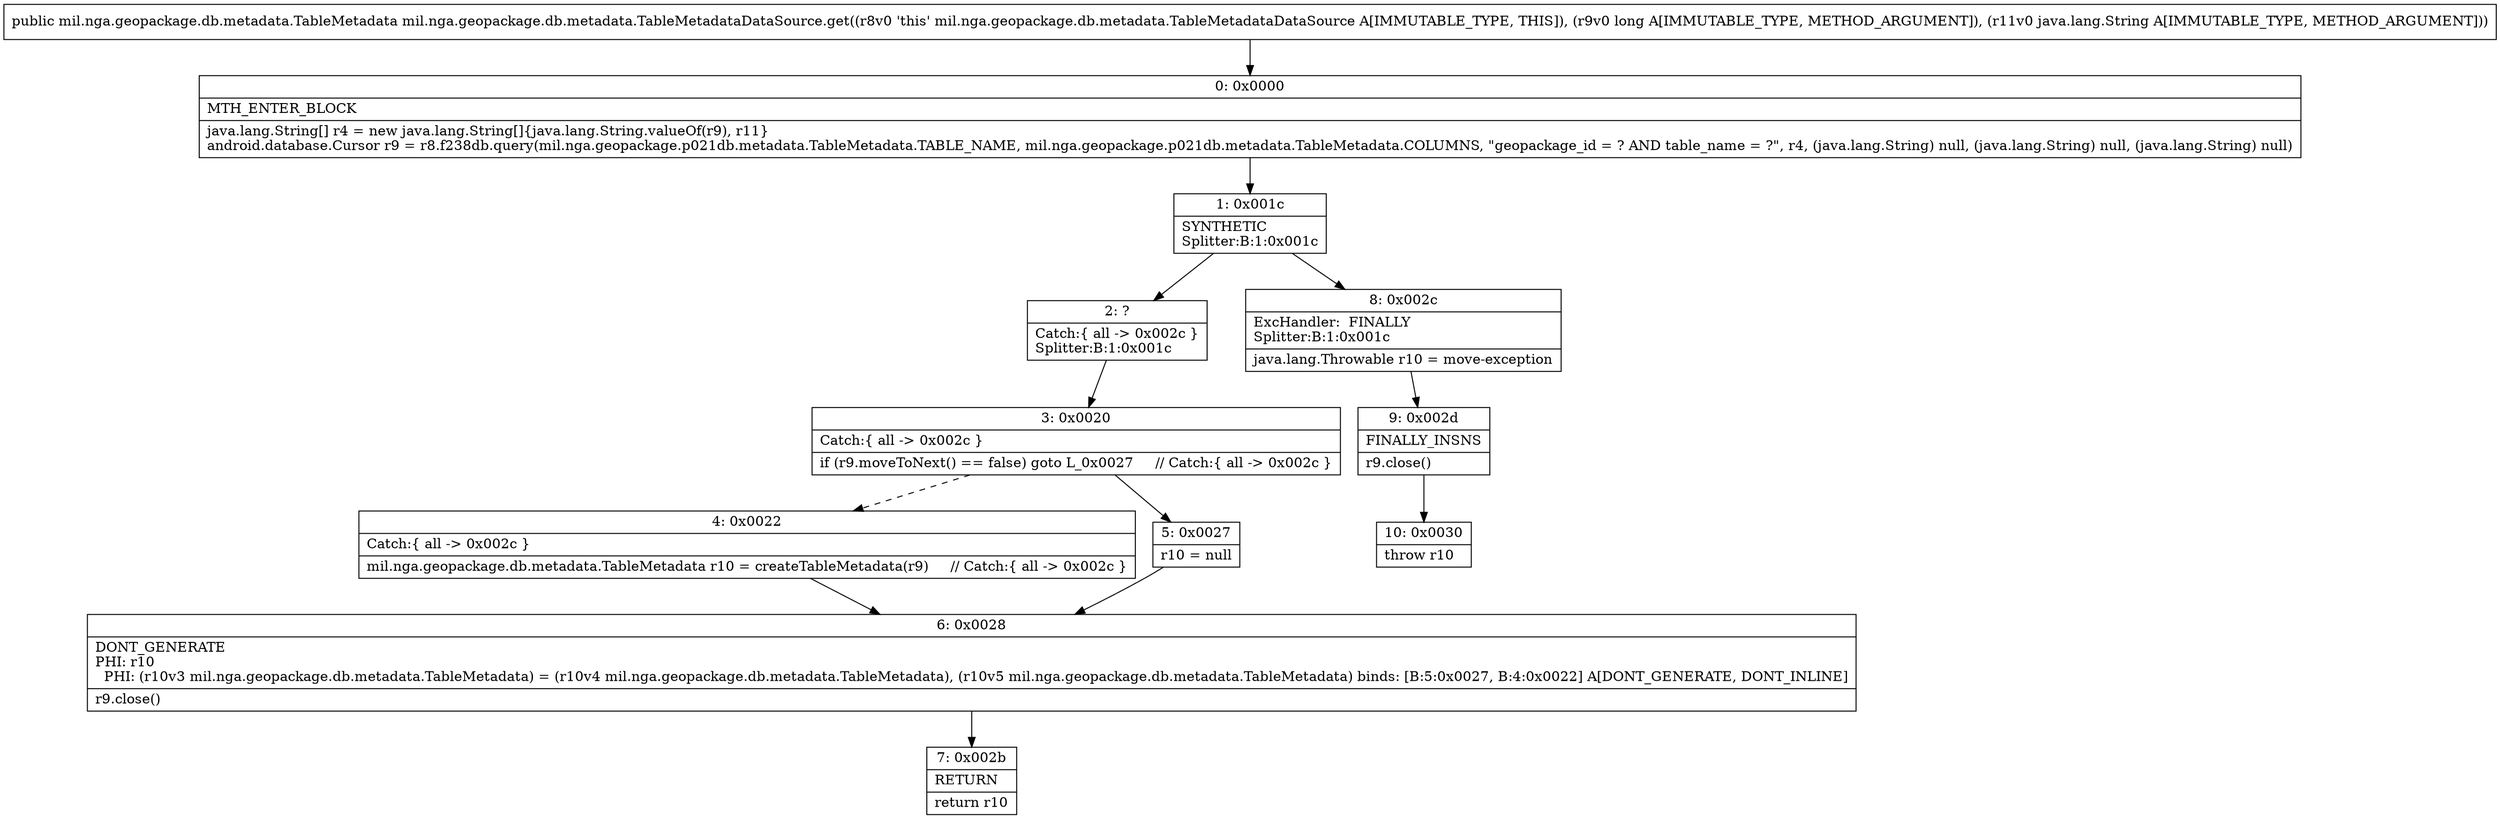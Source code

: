 digraph "CFG formil.nga.geopackage.db.metadata.TableMetadataDataSource.get(JLjava\/lang\/String;)Lmil\/nga\/geopackage\/db\/metadata\/TableMetadata;" {
Node_0 [shape=record,label="{0\:\ 0x0000|MTH_ENTER_BLOCK\l|java.lang.String[] r4 = new java.lang.String[]\{java.lang.String.valueOf(r9), r11\}\landroid.database.Cursor r9 = r8.f238db.query(mil.nga.geopackage.p021db.metadata.TableMetadata.TABLE_NAME, mil.nga.geopackage.p021db.metadata.TableMetadata.COLUMNS, \"geopackage_id = ? AND table_name = ?\", r4, (java.lang.String) null, (java.lang.String) null, (java.lang.String) null)\l}"];
Node_1 [shape=record,label="{1\:\ 0x001c|SYNTHETIC\lSplitter:B:1:0x001c\l}"];
Node_2 [shape=record,label="{2\:\ ?|Catch:\{ all \-\> 0x002c \}\lSplitter:B:1:0x001c\l}"];
Node_3 [shape=record,label="{3\:\ 0x0020|Catch:\{ all \-\> 0x002c \}\l|if (r9.moveToNext() == false) goto L_0x0027     \/\/ Catch:\{ all \-\> 0x002c \}\l}"];
Node_4 [shape=record,label="{4\:\ 0x0022|Catch:\{ all \-\> 0x002c \}\l|mil.nga.geopackage.db.metadata.TableMetadata r10 = createTableMetadata(r9)     \/\/ Catch:\{ all \-\> 0x002c \}\l}"];
Node_5 [shape=record,label="{5\:\ 0x0027|r10 = null\l}"];
Node_6 [shape=record,label="{6\:\ 0x0028|DONT_GENERATE\lPHI: r10 \l  PHI: (r10v3 mil.nga.geopackage.db.metadata.TableMetadata) = (r10v4 mil.nga.geopackage.db.metadata.TableMetadata), (r10v5 mil.nga.geopackage.db.metadata.TableMetadata) binds: [B:5:0x0027, B:4:0x0022] A[DONT_GENERATE, DONT_INLINE]\l|r9.close()\l}"];
Node_7 [shape=record,label="{7\:\ 0x002b|RETURN\l|return r10\l}"];
Node_8 [shape=record,label="{8\:\ 0x002c|ExcHandler:  FINALLY\lSplitter:B:1:0x001c\l|java.lang.Throwable r10 = move\-exception\l}"];
Node_9 [shape=record,label="{9\:\ 0x002d|FINALLY_INSNS\l|r9.close()\l}"];
Node_10 [shape=record,label="{10\:\ 0x0030|throw r10\l}"];
MethodNode[shape=record,label="{public mil.nga.geopackage.db.metadata.TableMetadata mil.nga.geopackage.db.metadata.TableMetadataDataSource.get((r8v0 'this' mil.nga.geopackage.db.metadata.TableMetadataDataSource A[IMMUTABLE_TYPE, THIS]), (r9v0 long A[IMMUTABLE_TYPE, METHOD_ARGUMENT]), (r11v0 java.lang.String A[IMMUTABLE_TYPE, METHOD_ARGUMENT])) }"];
MethodNode -> Node_0;
Node_0 -> Node_1;
Node_1 -> Node_2;
Node_1 -> Node_8;
Node_2 -> Node_3;
Node_3 -> Node_4[style=dashed];
Node_3 -> Node_5;
Node_4 -> Node_6;
Node_5 -> Node_6;
Node_6 -> Node_7;
Node_8 -> Node_9;
Node_9 -> Node_10;
}

